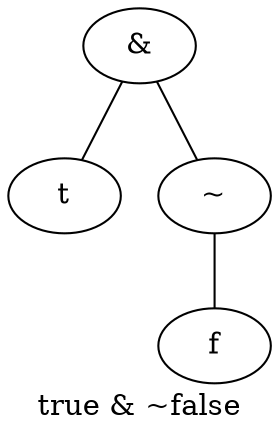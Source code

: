 graph ""
	{
	label="true & ~false"
	n001 -- n002 ;
	n001 -- n003 ;
	n003 -- n004 ;
	n001 [label="&"] ;
	n002 [label="t"] ;
	n003 [label="~"] ;
	n004 [label="f"] ;
	}

